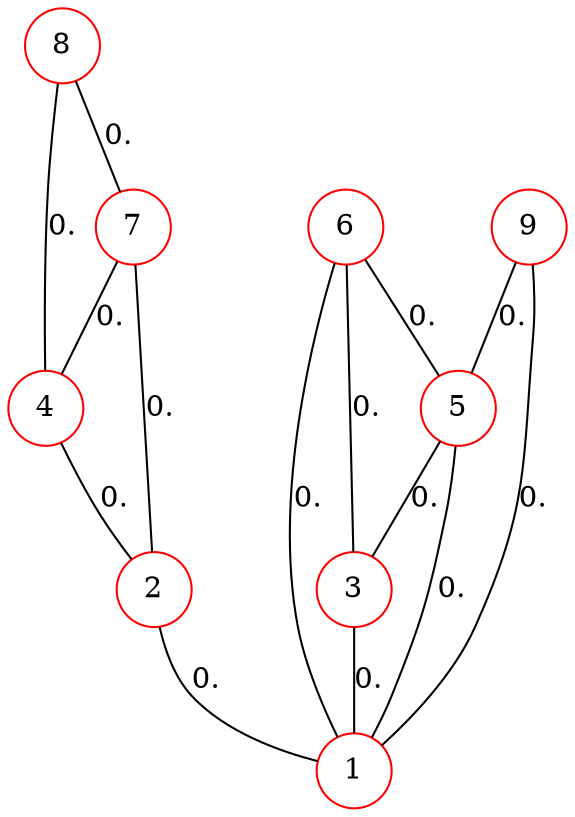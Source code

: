 graph G {
  1 [shape=circle, color="#FF0000", label="1", ];
  2 [shape=circle, color="#FF0000", label="2", ];
  3 [shape=circle, color="#FF0000", label="3", ];
  4 [shape=circle, color="#FF0000", label="4", ];
  5 [shape=circle, color="#FF0000", label="5", ];
  6 [shape=circle, color="#FF0000", label="6", ];
  7 [shape=circle, color="#FF0000", label="7", ];
  8 [shape=circle, color="#FF0000", label="8", ];
  9 [shape=circle, color="#FF0000", label="9", ];
  
  
  2 -- 1 [label="0.", ];
  3 -- 1 [label="0.", ];
  4 -- 2 [label="0.", ];
  5 -- 1 [label="0.", ];
  5 -- 3 [label="0.", ];
  6 -- 1 [label="0.", ];
  6 -- 3 [label="0.", ];
  6 -- 5 [label="0.", ];
  7 -- 2 [label="0.", ];
  7 -- 4 [label="0.", ];
  8 -- 4 [label="0.", ];
  8 -- 7 [label="0.", ];
  9 -- 1 [label="0.", ];
  9 -- 5 [label="0.", ];
  
  }